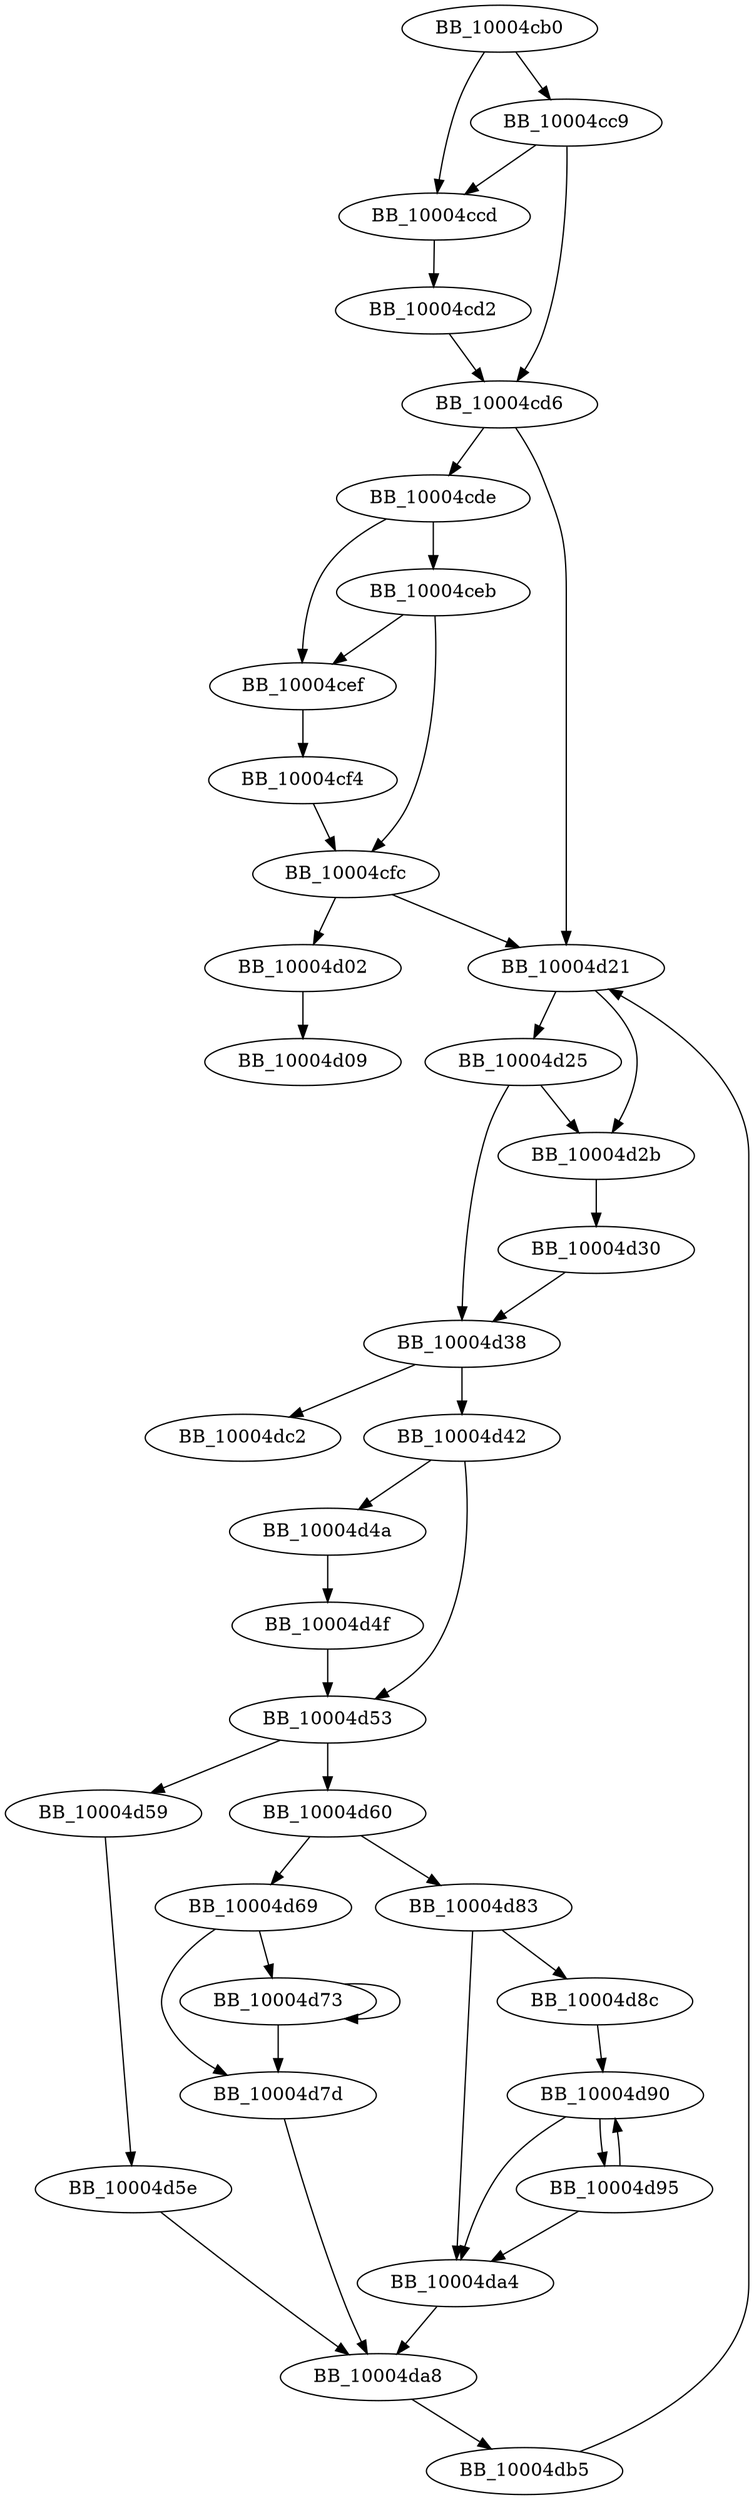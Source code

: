 DiGraph sub_10004CB0{
BB_10004cb0->BB_10004cc9
BB_10004cb0->BB_10004ccd
BB_10004cc9->BB_10004ccd
BB_10004cc9->BB_10004cd6
BB_10004ccd->BB_10004cd2
BB_10004cd2->BB_10004cd6
BB_10004cd6->BB_10004cde
BB_10004cd6->BB_10004d21
BB_10004cde->BB_10004ceb
BB_10004cde->BB_10004cef
BB_10004ceb->BB_10004cef
BB_10004ceb->BB_10004cfc
BB_10004cef->BB_10004cf4
BB_10004cf4->BB_10004cfc
BB_10004cfc->BB_10004d02
BB_10004cfc->BB_10004d21
BB_10004d02->BB_10004d09
BB_10004d21->BB_10004d25
BB_10004d21->BB_10004d2b
BB_10004d25->BB_10004d2b
BB_10004d25->BB_10004d38
BB_10004d2b->BB_10004d30
BB_10004d30->BB_10004d38
BB_10004d38->BB_10004d42
BB_10004d38->BB_10004dc2
BB_10004d42->BB_10004d4a
BB_10004d42->BB_10004d53
BB_10004d4a->BB_10004d4f
BB_10004d4f->BB_10004d53
BB_10004d53->BB_10004d59
BB_10004d53->BB_10004d60
BB_10004d59->BB_10004d5e
BB_10004d5e->BB_10004da8
BB_10004d60->BB_10004d69
BB_10004d60->BB_10004d83
BB_10004d69->BB_10004d73
BB_10004d69->BB_10004d7d
BB_10004d73->BB_10004d73
BB_10004d73->BB_10004d7d
BB_10004d7d->BB_10004da8
BB_10004d83->BB_10004d8c
BB_10004d83->BB_10004da4
BB_10004d8c->BB_10004d90
BB_10004d90->BB_10004d95
BB_10004d90->BB_10004da4
BB_10004d95->BB_10004d90
BB_10004d95->BB_10004da4
BB_10004da4->BB_10004da8
BB_10004da8->BB_10004db5
BB_10004db5->BB_10004d21
}
